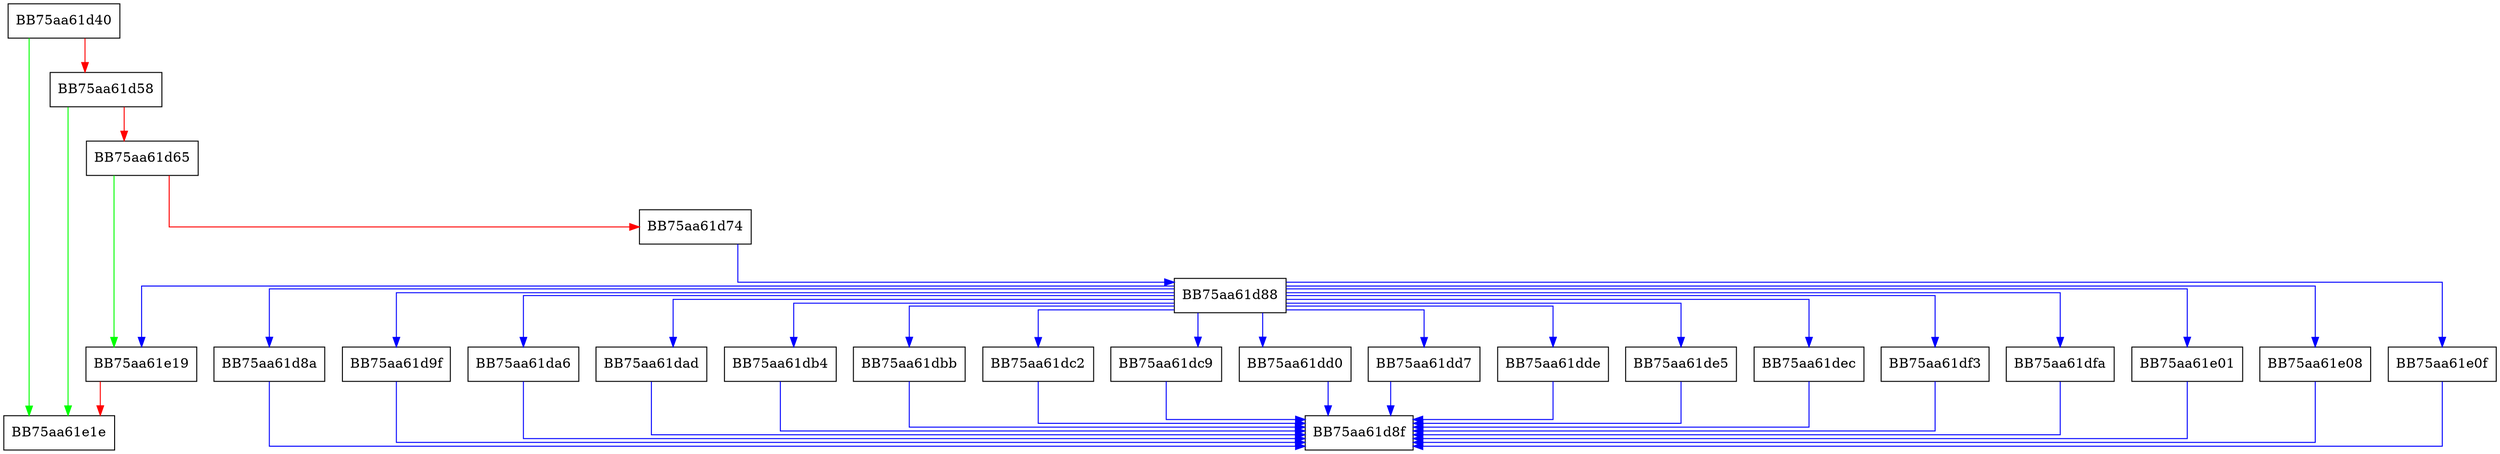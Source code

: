 digraph GetReg {
  node [shape="box"];
  graph [splines=ortho];
  BB75aa61d40 -> BB75aa61e1e [color="green"];
  BB75aa61d40 -> BB75aa61d58 [color="red"];
  BB75aa61d58 -> BB75aa61e1e [color="green"];
  BB75aa61d58 -> BB75aa61d65 [color="red"];
  BB75aa61d65 -> BB75aa61e19 [color="green"];
  BB75aa61d65 -> BB75aa61d74 [color="red"];
  BB75aa61d74 -> BB75aa61d88 [color="blue"];
  BB75aa61d88 -> BB75aa61d8a [color="blue"];
  BB75aa61d88 -> BB75aa61d9f [color="blue"];
  BB75aa61d88 -> BB75aa61da6 [color="blue"];
  BB75aa61d88 -> BB75aa61dad [color="blue"];
  BB75aa61d88 -> BB75aa61db4 [color="blue"];
  BB75aa61d88 -> BB75aa61dbb [color="blue"];
  BB75aa61d88 -> BB75aa61dc2 [color="blue"];
  BB75aa61d88 -> BB75aa61dc9 [color="blue"];
  BB75aa61d88 -> BB75aa61dd0 [color="blue"];
  BB75aa61d88 -> BB75aa61dd7 [color="blue"];
  BB75aa61d88 -> BB75aa61dde [color="blue"];
  BB75aa61d88 -> BB75aa61de5 [color="blue"];
  BB75aa61d88 -> BB75aa61dec [color="blue"];
  BB75aa61d88 -> BB75aa61df3 [color="blue"];
  BB75aa61d88 -> BB75aa61dfa [color="blue"];
  BB75aa61d88 -> BB75aa61e01 [color="blue"];
  BB75aa61d88 -> BB75aa61e08 [color="blue"];
  BB75aa61d88 -> BB75aa61e0f [color="blue"];
  BB75aa61d88 -> BB75aa61e19 [color="blue"];
  BB75aa61d8a -> BB75aa61d8f [color="blue"];
  BB75aa61d9f -> BB75aa61d8f [color="blue"];
  BB75aa61da6 -> BB75aa61d8f [color="blue"];
  BB75aa61dad -> BB75aa61d8f [color="blue"];
  BB75aa61db4 -> BB75aa61d8f [color="blue"];
  BB75aa61dbb -> BB75aa61d8f [color="blue"];
  BB75aa61dc2 -> BB75aa61d8f [color="blue"];
  BB75aa61dc9 -> BB75aa61d8f [color="blue"];
  BB75aa61dd0 -> BB75aa61d8f [color="blue"];
  BB75aa61dd7 -> BB75aa61d8f [color="blue"];
  BB75aa61dde -> BB75aa61d8f [color="blue"];
  BB75aa61de5 -> BB75aa61d8f [color="blue"];
  BB75aa61dec -> BB75aa61d8f [color="blue"];
  BB75aa61df3 -> BB75aa61d8f [color="blue"];
  BB75aa61dfa -> BB75aa61d8f [color="blue"];
  BB75aa61e01 -> BB75aa61d8f [color="blue"];
  BB75aa61e08 -> BB75aa61d8f [color="blue"];
  BB75aa61e0f -> BB75aa61d8f [color="blue"];
  BB75aa61e19 -> BB75aa61e1e [color="red"];
}